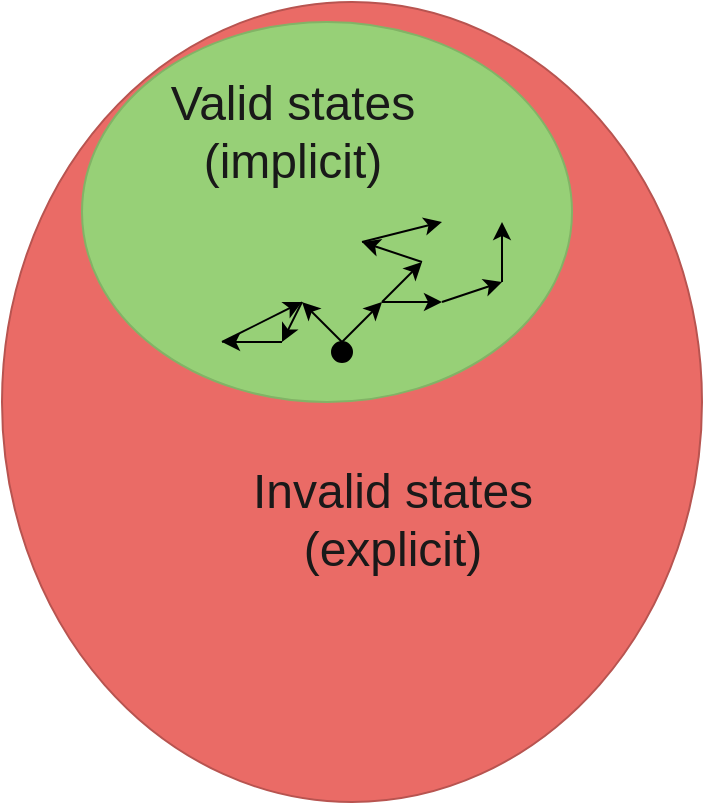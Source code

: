 <mxfile version="14.1.5" type="device"><diagram id="3228e29e-7158-1315-38df-8450db1d8a1d" name="Page-1"><mxGraphModel dx="695" dy="606" grid="1" gridSize="10" guides="1" tooltips="1" connect="1" arrows="1" fold="1" page="1" pageScale="1" pageWidth="1169" pageHeight="827" background="#ffffff" math="0" shadow="0"><root><mxCell id="0"/><mxCell id="1" parent="0"/><mxCell id="3medsQRt1dezOzh_1LWu-21545" value="Valid&lt;br&gt;States" style="text;fontSize=24;align=center;verticalAlign=middle;html=1;fontColor=#191919;" parent="1" vertex="1"><mxGeometry x="450" y="230" width="190" height="70" as="geometry"/></mxCell><mxCell id="3medsQRt1dezOzh_1LWu-21546" value="" style="ellipse;strokeColor=#b85450;html=1;fillColor=#EA6B66;movable=0;resizable=0;rotatable=0;deletable=0;editable=0;connectable=0;" parent="1" vertex="1"><mxGeometry x="400" y="190" width="350" height="400" as="geometry"/></mxCell><mxCell id="3medsQRt1dezOzh_1LWu-21541" value="" style="ellipse;strokeColor=#82b366;html=1;fillColor=#97D077;movable=0;resizable=0;rotatable=0;deletable=0;editable=0;connectable=0;" parent="1" vertex="1"><mxGeometry x="440" y="200" width="245" height="190" as="geometry"/></mxCell><mxCell id="3medsQRt1dezOzh_1LWu-21548" value="Invalid states&lt;br&gt;(explicit)" style="text;fontSize=24;align=center;verticalAlign=middle;html=1;fontColor=#191919;" parent="1" vertex="1"><mxGeometry x="500" y="414" width="190" height="70" as="geometry"/></mxCell><mxCell id="3medsQRt1dezOzh_1LWu-21549" value="Valid states&lt;br&gt;(implicit)" style="text;fontSize=24;align=center;verticalAlign=middle;html=1;fontColor=#191919;" parent="1" vertex="1"><mxGeometry x="450" y="220" width="190" height="70" as="geometry"/></mxCell><mxCell id="0Bfgm3YLS3aEinZdP139-4" value="" style="endArrow=classic;html=1;" edge="1" parent="1"><mxGeometry width="50" height="50" relative="1" as="geometry"><mxPoint x="570" y="360" as="sourcePoint"/><mxPoint x="590" y="340" as="targetPoint"/></mxGeometry></mxCell><mxCell id="0Bfgm3YLS3aEinZdP139-5" value="" style="endArrow=classic;html=1;" edge="1" parent="1"><mxGeometry width="50" height="50" relative="1" as="geometry"><mxPoint x="590" y="340" as="sourcePoint"/><mxPoint x="610" y="320" as="targetPoint"/></mxGeometry></mxCell><mxCell id="0Bfgm3YLS3aEinZdP139-10" value="" style="endArrow=classic;html=1;" edge="1" parent="1"><mxGeometry width="50" height="50" relative="1" as="geometry"><mxPoint x="610" y="320" as="sourcePoint"/><mxPoint x="580" y="310" as="targetPoint"/></mxGeometry></mxCell><mxCell id="0Bfgm3YLS3aEinZdP139-12" value="" style="endArrow=classic;html=1;anchorPointDirection=0;" edge="1" parent="1"><mxGeometry width="50" height="50" relative="1" as="geometry"><mxPoint x="580" y="310" as="sourcePoint"/><mxPoint x="620" y="300" as="targetPoint"/></mxGeometry></mxCell><mxCell id="0Bfgm3YLS3aEinZdP139-13" value="" style="endArrow=classic;html=1;" edge="1" parent="1"><mxGeometry width="50" height="50" relative="1" as="geometry"><mxPoint x="570" y="360" as="sourcePoint"/><mxPoint x="550" y="340" as="targetPoint"/></mxGeometry></mxCell><mxCell id="0Bfgm3YLS3aEinZdP139-14" value="" style="endArrow=classic;html=1;" edge="1" parent="1"><mxGeometry width="50" height="50" relative="1" as="geometry"><mxPoint x="590" y="340" as="sourcePoint"/><mxPoint x="620" y="340" as="targetPoint"/></mxGeometry></mxCell><mxCell id="0Bfgm3YLS3aEinZdP139-15" value="" style="endArrow=classic;html=1;" edge="1" parent="1"><mxGeometry width="50" height="50" relative="1" as="geometry"><mxPoint x="620" y="340" as="sourcePoint"/><mxPoint x="650" y="330" as="targetPoint"/></mxGeometry></mxCell><mxCell id="0Bfgm3YLS3aEinZdP139-16" value="" style="endArrow=classic;html=1;" edge="1" parent="1"><mxGeometry width="50" height="50" relative="1" as="geometry"><mxPoint x="650" y="330" as="sourcePoint"/><mxPoint x="650" y="300" as="targetPoint"/></mxGeometry></mxCell><mxCell id="0Bfgm3YLS3aEinZdP139-17" value="" style="endArrow=classic;html=1;" edge="1" parent="1"><mxGeometry width="50" height="50" relative="1" as="geometry"><mxPoint x="550" y="340" as="sourcePoint"/><mxPoint x="540" y="360" as="targetPoint"/></mxGeometry></mxCell><mxCell id="0Bfgm3YLS3aEinZdP139-18" value="" style="endArrow=classic;html=1;" edge="1" parent="1"><mxGeometry width="50" height="50" relative="1" as="geometry"><mxPoint x="540" y="360" as="sourcePoint"/><mxPoint x="510" y="360" as="targetPoint"/></mxGeometry></mxCell><mxCell id="0Bfgm3YLS3aEinZdP139-19" value="" style="endArrow=classic;html=1;" edge="1" parent="1"><mxGeometry width="50" height="50" relative="1" as="geometry"><mxPoint x="510" y="360" as="sourcePoint"/><mxPoint x="550" y="340" as="targetPoint"/></mxGeometry></mxCell><mxCell id="0Bfgm3YLS3aEinZdP139-20" value="" style="ellipse;whiteSpace=wrap;html=1;aspect=fixed;fillColor=#000000;" vertex="1" parent="1"><mxGeometry x="565" y="360" width="10" height="10" as="geometry"/></mxCell></root></mxGraphModel></diagram></mxfile>